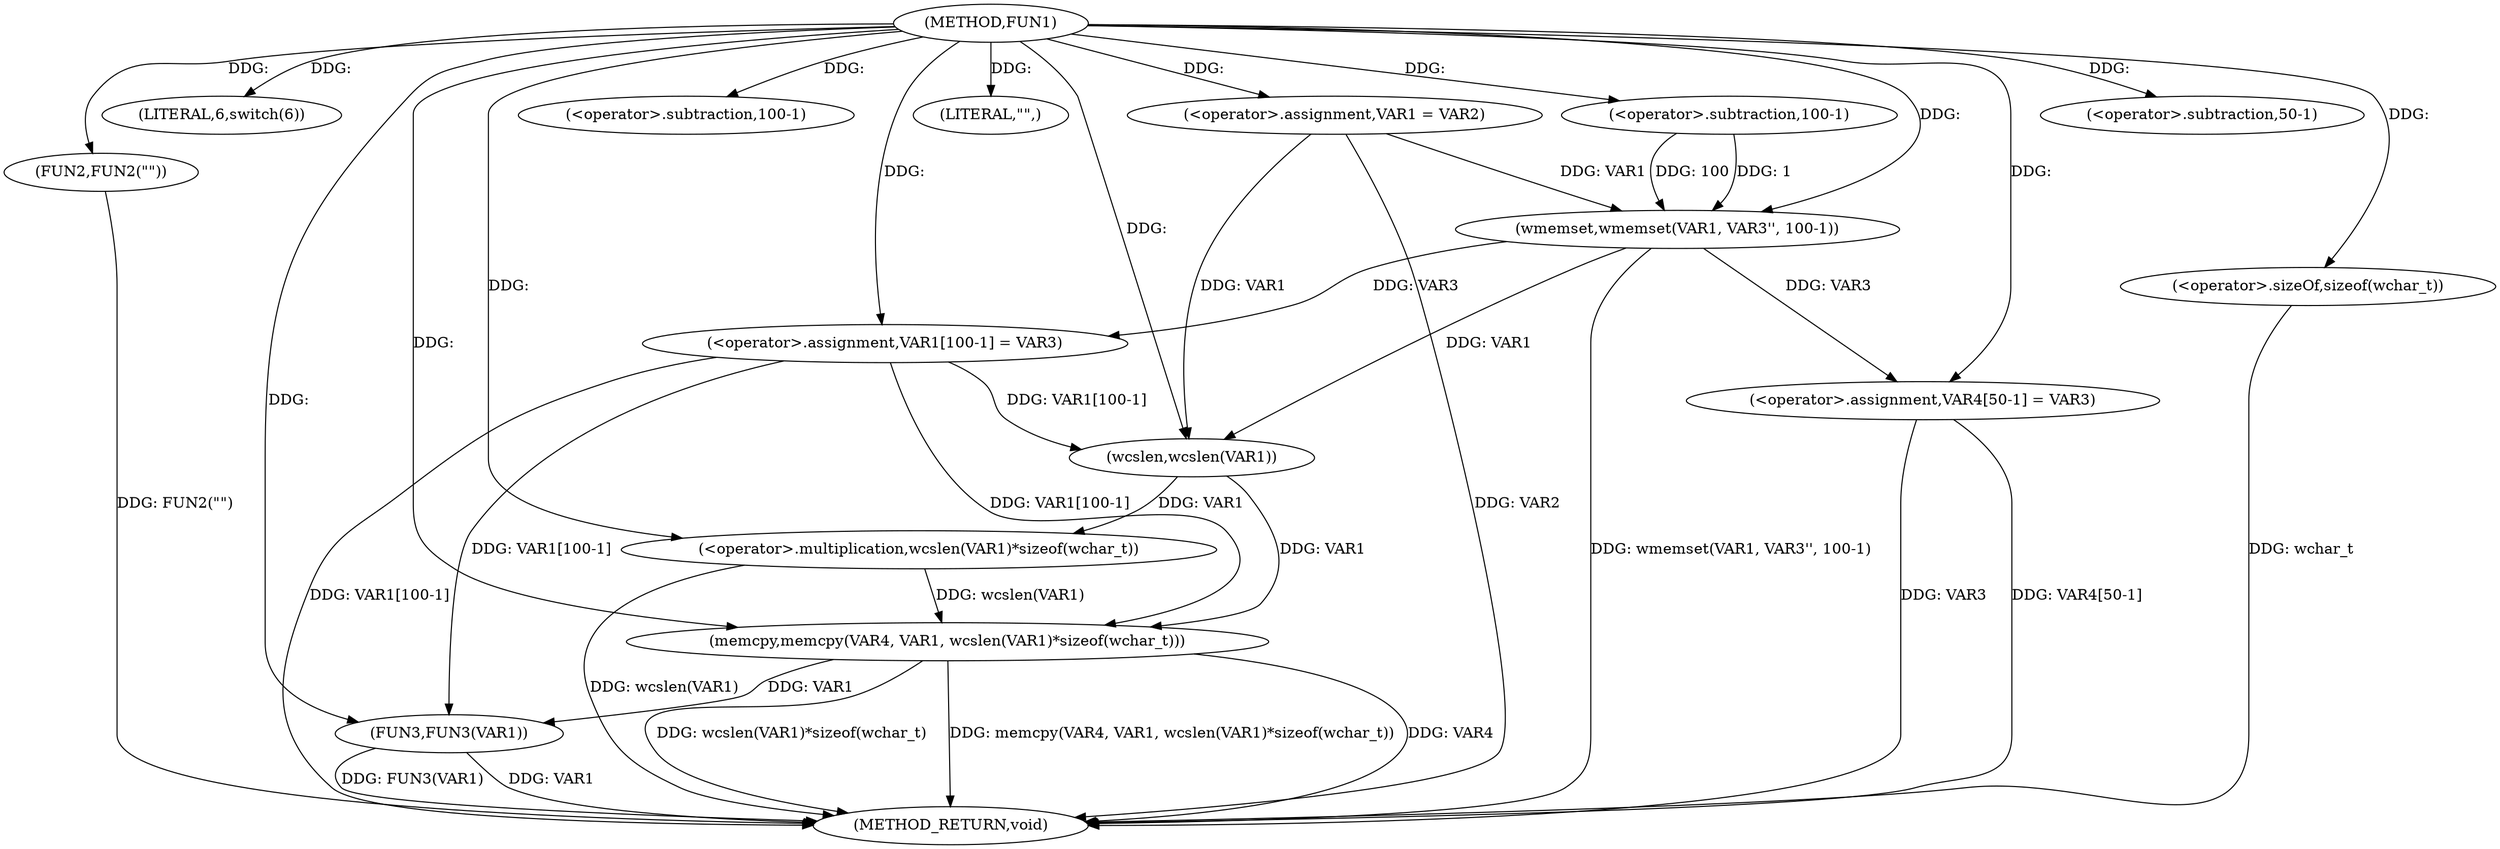 digraph FUN1 {  
"1000100" [label = "(METHOD,FUN1)" ]
"1000148" [label = "(METHOD_RETURN,void)" ]
"1000104" [label = "(<operator>.assignment,VAR1 = VAR2)" ]
"1000108" [label = "(LITERAL,6,switch(6))" ]
"1000111" [label = "(wmemset,wmemset(VAR1, VAR3'', 100-1))" ]
"1000114" [label = "(<operator>.subtraction,100-1)" ]
"1000117" [label = "(<operator>.assignment,VAR1[100-1] = VAR3)" ]
"1000120" [label = "(<operator>.subtraction,100-1)" ]
"1000126" [label = "(FUN2,FUN2(\"\"))" ]
"1000130" [label = "(LITERAL,\"\",)" ]
"1000131" [label = "(memcpy,memcpy(VAR4, VAR1, wcslen(VAR1)*sizeof(wchar_t)))" ]
"1000134" [label = "(<operator>.multiplication,wcslen(VAR1)*sizeof(wchar_t))" ]
"1000135" [label = "(wcslen,wcslen(VAR1))" ]
"1000137" [label = "(<operator>.sizeOf,sizeof(wchar_t))" ]
"1000139" [label = "(<operator>.assignment,VAR4[50-1] = VAR3)" ]
"1000142" [label = "(<operator>.subtraction,50-1)" ]
"1000146" [label = "(FUN3,FUN3(VAR1))" ]
  "1000126" -> "1000148"  [ label = "DDG: FUN2(\"\")"] 
  "1000139" -> "1000148"  [ label = "DDG: VAR4[50-1]"] 
  "1000131" -> "1000148"  [ label = "DDG: wcslen(VAR1)*sizeof(wchar_t)"] 
  "1000117" -> "1000148"  [ label = "DDG: VAR1[100-1]"] 
  "1000139" -> "1000148"  [ label = "DDG: VAR3"] 
  "1000137" -> "1000148"  [ label = "DDG: wchar_t"] 
  "1000146" -> "1000148"  [ label = "DDG: FUN3(VAR1)"] 
  "1000131" -> "1000148"  [ label = "DDG: memcpy(VAR4, VAR1, wcslen(VAR1)*sizeof(wchar_t))"] 
  "1000131" -> "1000148"  [ label = "DDG: VAR4"] 
  "1000134" -> "1000148"  [ label = "DDG: wcslen(VAR1)"] 
  "1000146" -> "1000148"  [ label = "DDG: VAR1"] 
  "1000111" -> "1000148"  [ label = "DDG: wmemset(VAR1, VAR3'', 100-1)"] 
  "1000104" -> "1000148"  [ label = "DDG: VAR2"] 
  "1000100" -> "1000104"  [ label = "DDG: "] 
  "1000100" -> "1000108"  [ label = "DDG: "] 
  "1000104" -> "1000111"  [ label = "DDG: VAR1"] 
  "1000100" -> "1000111"  [ label = "DDG: "] 
  "1000114" -> "1000111"  [ label = "DDG: 100"] 
  "1000114" -> "1000111"  [ label = "DDG: 1"] 
  "1000100" -> "1000114"  [ label = "DDG: "] 
  "1000111" -> "1000117"  [ label = "DDG: VAR3"] 
  "1000100" -> "1000117"  [ label = "DDG: "] 
  "1000100" -> "1000120"  [ label = "DDG: "] 
  "1000100" -> "1000126"  [ label = "DDG: "] 
  "1000100" -> "1000130"  [ label = "DDG: "] 
  "1000100" -> "1000131"  [ label = "DDG: "] 
  "1000117" -> "1000131"  [ label = "DDG: VAR1[100-1]"] 
  "1000135" -> "1000131"  [ label = "DDG: VAR1"] 
  "1000134" -> "1000131"  [ label = "DDG: wcslen(VAR1)"] 
  "1000135" -> "1000134"  [ label = "DDG: VAR1"] 
  "1000104" -> "1000135"  [ label = "DDG: VAR1"] 
  "1000117" -> "1000135"  [ label = "DDG: VAR1[100-1]"] 
  "1000111" -> "1000135"  [ label = "DDG: VAR1"] 
  "1000100" -> "1000135"  [ label = "DDG: "] 
  "1000100" -> "1000134"  [ label = "DDG: "] 
  "1000100" -> "1000137"  [ label = "DDG: "] 
  "1000100" -> "1000139"  [ label = "DDG: "] 
  "1000111" -> "1000139"  [ label = "DDG: VAR3"] 
  "1000100" -> "1000142"  [ label = "DDG: "] 
  "1000117" -> "1000146"  [ label = "DDG: VAR1[100-1]"] 
  "1000131" -> "1000146"  [ label = "DDG: VAR1"] 
  "1000100" -> "1000146"  [ label = "DDG: "] 
}
